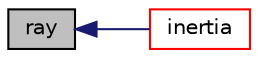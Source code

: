 digraph "ray"
{
  bgcolor="transparent";
  edge [fontname="Helvetica",fontsize="10",labelfontname="Helvetica",labelfontsize="10"];
  node [fontname="Helvetica",fontsize="10",shape=record];
  rankdir="LR";
  Node170 [label="ray",height=0.2,width=0.4,color="black", fillcolor="grey75", style="filled", fontcolor="black"];
  Node170 -> Node171 [dir="back",color="midnightblue",fontsize="10",style="solid",fontname="Helvetica"];
  Node171 [label="inertia",height=0.2,width=0.4,color="red",URL="$a28385.html#a44e64cc9697e6babe8b9ad184a78b888",tooltip="Return the inertia tensor, with optional reference. "];
}
